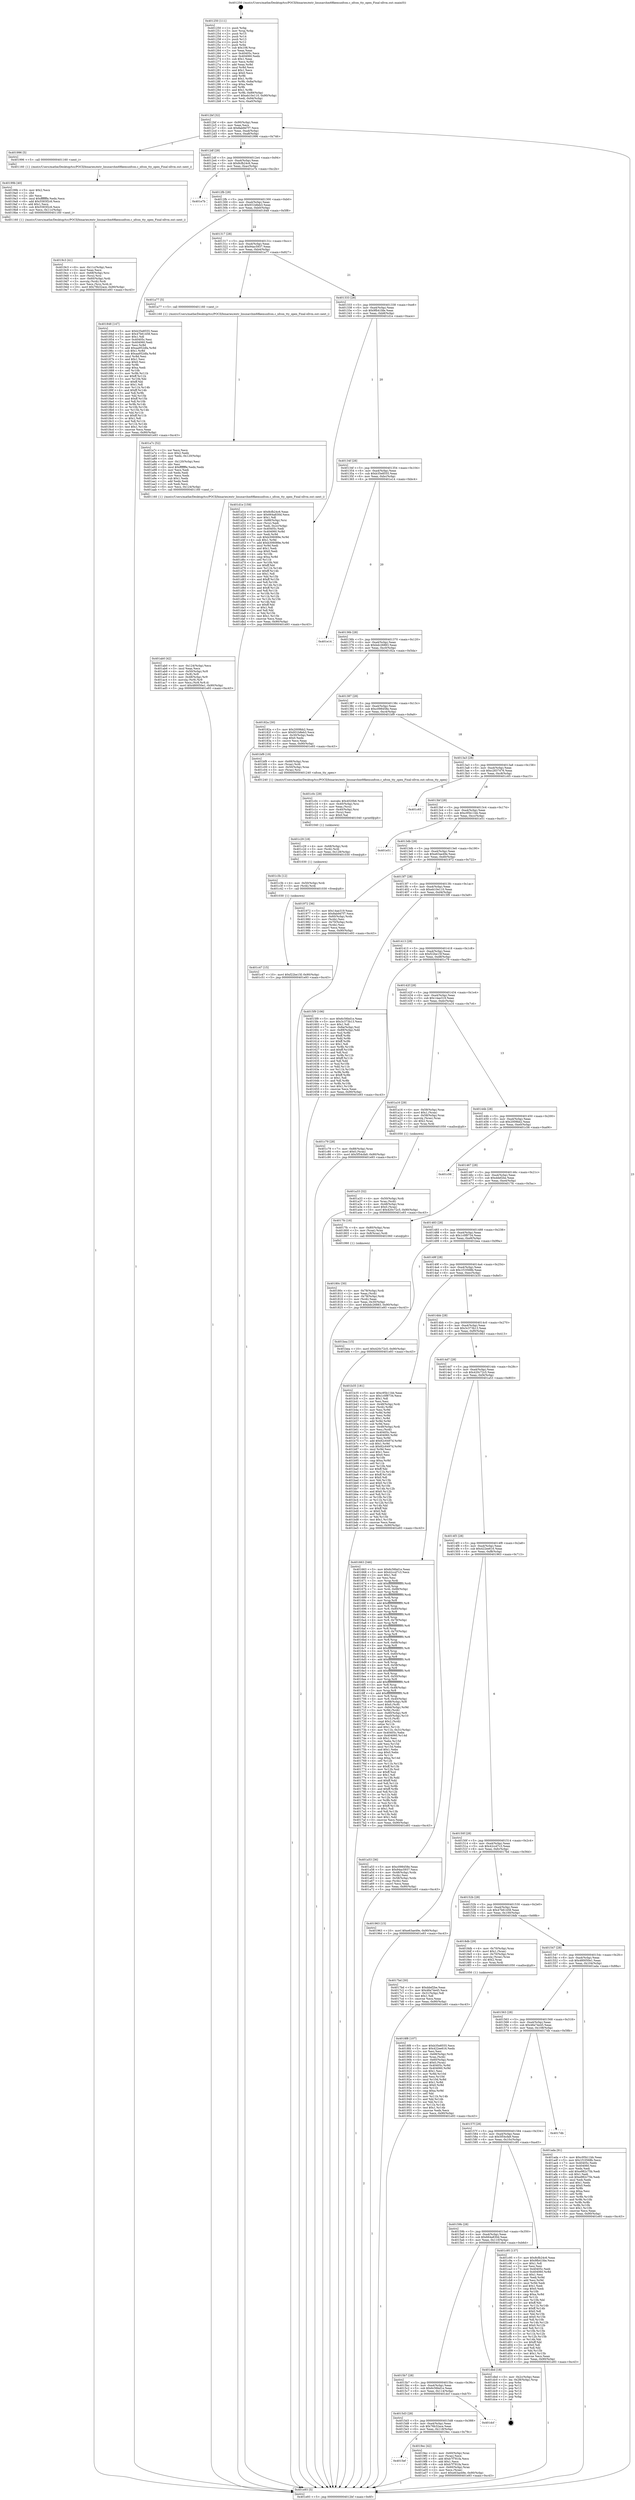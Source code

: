digraph "0x401250" {
  label = "0x401250 (/mnt/c/Users/mathe/Desktop/tcc/POCII/binaries/extr_linuxarchm68kemunfcon.c_nfcon_tty_open_Final-ollvm.out::main(0))"
  labelloc = "t"
  node[shape=record]

  Entry [label="",width=0.3,height=0.3,shape=circle,fillcolor=black,style=filled]
  "0x4012bf" [label="{
     0x4012bf [32]\l
     | [instrs]\l
     &nbsp;&nbsp;0x4012bf \<+6\>: mov -0x90(%rbp),%eax\l
     &nbsp;&nbsp;0x4012c5 \<+2\>: mov %eax,%ecx\l
     &nbsp;&nbsp;0x4012c7 \<+6\>: sub $0x8ab9d7f7,%ecx\l
     &nbsp;&nbsp;0x4012cd \<+6\>: mov %eax,-0xa4(%rbp)\l
     &nbsp;&nbsp;0x4012d3 \<+6\>: mov %ecx,-0xa8(%rbp)\l
     &nbsp;&nbsp;0x4012d9 \<+6\>: je 0000000000401996 \<main+0x746\>\l
  }"]
  "0x401996" [label="{
     0x401996 [5]\l
     | [instrs]\l
     &nbsp;&nbsp;0x401996 \<+5\>: call 0000000000401160 \<next_i\>\l
     | [calls]\l
     &nbsp;&nbsp;0x401160 \{1\} (/mnt/c/Users/mathe/Desktop/tcc/POCII/binaries/extr_linuxarchm68kemunfcon.c_nfcon_tty_open_Final-ollvm.out::next_i)\l
  }"]
  "0x4012df" [label="{
     0x4012df [28]\l
     | [instrs]\l
     &nbsp;&nbsp;0x4012df \<+5\>: jmp 00000000004012e4 \<main+0x94\>\l
     &nbsp;&nbsp;0x4012e4 \<+6\>: mov -0xa4(%rbp),%eax\l
     &nbsp;&nbsp;0x4012ea \<+5\>: sub $0x8cfb24c6,%eax\l
     &nbsp;&nbsp;0x4012ef \<+6\>: mov %eax,-0xac(%rbp)\l
     &nbsp;&nbsp;0x4012f5 \<+6\>: je 0000000000401e7b \<main+0xc2b\>\l
  }"]
  Exit [label="",width=0.3,height=0.3,shape=circle,fillcolor=black,style=filled,peripheries=2]
  "0x401e7b" [label="{
     0x401e7b\l
  }", style=dashed]
  "0x4012fb" [label="{
     0x4012fb [28]\l
     | [instrs]\l
     &nbsp;&nbsp;0x4012fb \<+5\>: jmp 0000000000401300 \<main+0xb0\>\l
     &nbsp;&nbsp;0x401300 \<+6\>: mov -0xa4(%rbp),%eax\l
     &nbsp;&nbsp;0x401306 \<+5\>: sub $0x931b8eb3,%eax\l
     &nbsp;&nbsp;0x40130b \<+6\>: mov %eax,-0xb0(%rbp)\l
     &nbsp;&nbsp;0x401311 \<+6\>: je 0000000000401848 \<main+0x5f8\>\l
  }"]
  "0x401c47" [label="{
     0x401c47 [15]\l
     | [instrs]\l
     &nbsp;&nbsp;0x401c47 \<+10\>: movl $0xf22be15f,-0x90(%rbp)\l
     &nbsp;&nbsp;0x401c51 \<+5\>: jmp 0000000000401e93 \<main+0xc43\>\l
  }"]
  "0x401848" [label="{
     0x401848 [147]\l
     | [instrs]\l
     &nbsp;&nbsp;0x401848 \<+5\>: mov $0xb35e8555,%eax\l
     &nbsp;&nbsp;0x40184d \<+5\>: mov $0x47b61458,%ecx\l
     &nbsp;&nbsp;0x401852 \<+2\>: mov $0x1,%dl\l
     &nbsp;&nbsp;0x401854 \<+7\>: mov 0x40405c,%esi\l
     &nbsp;&nbsp;0x40185b \<+7\>: mov 0x404060,%edi\l
     &nbsp;&nbsp;0x401862 \<+3\>: mov %esi,%r8d\l
     &nbsp;&nbsp;0x401865 \<+7\>: add $0xaa952dfa,%r8d\l
     &nbsp;&nbsp;0x40186c \<+4\>: sub $0x1,%r8d\l
     &nbsp;&nbsp;0x401870 \<+7\>: sub $0xaa952dfa,%r8d\l
     &nbsp;&nbsp;0x401877 \<+4\>: imul %r8d,%esi\l
     &nbsp;&nbsp;0x40187b \<+3\>: and $0x1,%esi\l
     &nbsp;&nbsp;0x40187e \<+3\>: cmp $0x0,%esi\l
     &nbsp;&nbsp;0x401881 \<+4\>: sete %r9b\l
     &nbsp;&nbsp;0x401885 \<+3\>: cmp $0xa,%edi\l
     &nbsp;&nbsp;0x401888 \<+4\>: setl %r10b\l
     &nbsp;&nbsp;0x40188c \<+3\>: mov %r9b,%r11b\l
     &nbsp;&nbsp;0x40188f \<+4\>: xor $0xff,%r11b\l
     &nbsp;&nbsp;0x401893 \<+3\>: mov %r10b,%bl\l
     &nbsp;&nbsp;0x401896 \<+3\>: xor $0xff,%bl\l
     &nbsp;&nbsp;0x401899 \<+3\>: xor $0x1,%dl\l
     &nbsp;&nbsp;0x40189c \<+3\>: mov %r11b,%r14b\l
     &nbsp;&nbsp;0x40189f \<+4\>: and $0xff,%r14b\l
     &nbsp;&nbsp;0x4018a3 \<+3\>: and %dl,%r9b\l
     &nbsp;&nbsp;0x4018a6 \<+3\>: mov %bl,%r15b\l
     &nbsp;&nbsp;0x4018a9 \<+4\>: and $0xff,%r15b\l
     &nbsp;&nbsp;0x4018ad \<+3\>: and %dl,%r10b\l
     &nbsp;&nbsp;0x4018b0 \<+3\>: or %r9b,%r14b\l
     &nbsp;&nbsp;0x4018b3 \<+3\>: or %r10b,%r15b\l
     &nbsp;&nbsp;0x4018b6 \<+3\>: xor %r15b,%r14b\l
     &nbsp;&nbsp;0x4018b9 \<+3\>: or %bl,%r11b\l
     &nbsp;&nbsp;0x4018bc \<+4\>: xor $0xff,%r11b\l
     &nbsp;&nbsp;0x4018c0 \<+3\>: or $0x1,%dl\l
     &nbsp;&nbsp;0x4018c3 \<+3\>: and %dl,%r11b\l
     &nbsp;&nbsp;0x4018c6 \<+3\>: or %r11b,%r14b\l
     &nbsp;&nbsp;0x4018c9 \<+4\>: test $0x1,%r14b\l
     &nbsp;&nbsp;0x4018cd \<+3\>: cmovne %ecx,%eax\l
     &nbsp;&nbsp;0x4018d0 \<+6\>: mov %eax,-0x90(%rbp)\l
     &nbsp;&nbsp;0x4018d6 \<+5\>: jmp 0000000000401e93 \<main+0xc43\>\l
  }"]
  "0x401317" [label="{
     0x401317 [28]\l
     | [instrs]\l
     &nbsp;&nbsp;0x401317 \<+5\>: jmp 000000000040131c \<main+0xcc\>\l
     &nbsp;&nbsp;0x40131c \<+6\>: mov -0xa4(%rbp),%eax\l
     &nbsp;&nbsp;0x401322 \<+5\>: sub $0x94ac5937,%eax\l
     &nbsp;&nbsp;0x401327 \<+6\>: mov %eax,-0xb4(%rbp)\l
     &nbsp;&nbsp;0x40132d \<+6\>: je 0000000000401a77 \<main+0x827\>\l
  }"]
  "0x401c3b" [label="{
     0x401c3b [12]\l
     | [instrs]\l
     &nbsp;&nbsp;0x401c3b \<+4\>: mov -0x50(%rbp),%rdi\l
     &nbsp;&nbsp;0x401c3f \<+3\>: mov (%rdi),%rdi\l
     &nbsp;&nbsp;0x401c42 \<+5\>: call 0000000000401030 \<free@plt\>\l
     | [calls]\l
     &nbsp;&nbsp;0x401030 \{1\} (unknown)\l
  }"]
  "0x401a77" [label="{
     0x401a77 [5]\l
     | [instrs]\l
     &nbsp;&nbsp;0x401a77 \<+5\>: call 0000000000401160 \<next_i\>\l
     | [calls]\l
     &nbsp;&nbsp;0x401160 \{1\} (/mnt/c/Users/mathe/Desktop/tcc/POCII/binaries/extr_linuxarchm68kemunfcon.c_nfcon_tty_open_Final-ollvm.out::next_i)\l
  }"]
  "0x401333" [label="{
     0x401333 [28]\l
     | [instrs]\l
     &nbsp;&nbsp;0x401333 \<+5\>: jmp 0000000000401338 \<main+0xe8\>\l
     &nbsp;&nbsp;0x401338 \<+6\>: mov -0xa4(%rbp),%eax\l
     &nbsp;&nbsp;0x40133e \<+5\>: sub $0x9fb41fde,%eax\l
     &nbsp;&nbsp;0x401343 \<+6\>: mov %eax,-0xb8(%rbp)\l
     &nbsp;&nbsp;0x401349 \<+6\>: je 0000000000401d1e \<main+0xace\>\l
  }"]
  "0x401c29" [label="{
     0x401c29 [18]\l
     | [instrs]\l
     &nbsp;&nbsp;0x401c29 \<+4\>: mov -0x68(%rbp),%rdi\l
     &nbsp;&nbsp;0x401c2d \<+3\>: mov (%rdi),%rdi\l
     &nbsp;&nbsp;0x401c30 \<+6\>: mov %eax,-0x128(%rbp)\l
     &nbsp;&nbsp;0x401c36 \<+5\>: call 0000000000401030 \<free@plt\>\l
     | [calls]\l
     &nbsp;&nbsp;0x401030 \{1\} (unknown)\l
  }"]
  "0x401d1e" [label="{
     0x401d1e [159]\l
     | [instrs]\l
     &nbsp;&nbsp;0x401d1e \<+5\>: mov $0x8cfb24c6,%eax\l
     &nbsp;&nbsp;0x401d23 \<+5\>: mov $0x664a830d,%ecx\l
     &nbsp;&nbsp;0x401d28 \<+2\>: mov $0x1,%dl\l
     &nbsp;&nbsp;0x401d2a \<+7\>: mov -0x88(%rbp),%rsi\l
     &nbsp;&nbsp;0x401d31 \<+2\>: mov (%rsi),%edi\l
     &nbsp;&nbsp;0x401d33 \<+3\>: mov %edi,-0x2c(%rbp)\l
     &nbsp;&nbsp;0x401d36 \<+7\>: mov 0x40405c,%edi\l
     &nbsp;&nbsp;0x401d3d \<+8\>: mov 0x404060,%r8d\l
     &nbsp;&nbsp;0x401d45 \<+3\>: mov %edi,%r9d\l
     &nbsp;&nbsp;0x401d48 \<+7\>: sub $0xb306089e,%r9d\l
     &nbsp;&nbsp;0x401d4f \<+4\>: sub $0x1,%r9d\l
     &nbsp;&nbsp;0x401d53 \<+7\>: add $0xb306089e,%r9d\l
     &nbsp;&nbsp;0x401d5a \<+4\>: imul %r9d,%edi\l
     &nbsp;&nbsp;0x401d5e \<+3\>: and $0x1,%edi\l
     &nbsp;&nbsp;0x401d61 \<+3\>: cmp $0x0,%edi\l
     &nbsp;&nbsp;0x401d64 \<+4\>: sete %r10b\l
     &nbsp;&nbsp;0x401d68 \<+4\>: cmp $0xa,%r8d\l
     &nbsp;&nbsp;0x401d6c \<+4\>: setl %r11b\l
     &nbsp;&nbsp;0x401d70 \<+3\>: mov %r10b,%bl\l
     &nbsp;&nbsp;0x401d73 \<+3\>: xor $0xff,%bl\l
     &nbsp;&nbsp;0x401d76 \<+3\>: mov %r11b,%r14b\l
     &nbsp;&nbsp;0x401d79 \<+4\>: xor $0xff,%r14b\l
     &nbsp;&nbsp;0x401d7d \<+3\>: xor $0x1,%dl\l
     &nbsp;&nbsp;0x401d80 \<+3\>: mov %bl,%r15b\l
     &nbsp;&nbsp;0x401d83 \<+4\>: and $0xff,%r15b\l
     &nbsp;&nbsp;0x401d87 \<+3\>: and %dl,%r10b\l
     &nbsp;&nbsp;0x401d8a \<+3\>: mov %r14b,%r12b\l
     &nbsp;&nbsp;0x401d8d \<+4\>: and $0xff,%r12b\l
     &nbsp;&nbsp;0x401d91 \<+3\>: and %dl,%r11b\l
     &nbsp;&nbsp;0x401d94 \<+3\>: or %r10b,%r15b\l
     &nbsp;&nbsp;0x401d97 \<+3\>: or %r11b,%r12b\l
     &nbsp;&nbsp;0x401d9a \<+3\>: xor %r12b,%r15b\l
     &nbsp;&nbsp;0x401d9d \<+3\>: or %r14b,%bl\l
     &nbsp;&nbsp;0x401da0 \<+3\>: xor $0xff,%bl\l
     &nbsp;&nbsp;0x401da3 \<+3\>: or $0x1,%dl\l
     &nbsp;&nbsp;0x401da6 \<+2\>: and %dl,%bl\l
     &nbsp;&nbsp;0x401da8 \<+3\>: or %bl,%r15b\l
     &nbsp;&nbsp;0x401dab \<+4\>: test $0x1,%r15b\l
     &nbsp;&nbsp;0x401daf \<+3\>: cmovne %ecx,%eax\l
     &nbsp;&nbsp;0x401db2 \<+6\>: mov %eax,-0x90(%rbp)\l
     &nbsp;&nbsp;0x401db8 \<+5\>: jmp 0000000000401e93 \<main+0xc43\>\l
  }"]
  "0x40134f" [label="{
     0x40134f [28]\l
     | [instrs]\l
     &nbsp;&nbsp;0x40134f \<+5\>: jmp 0000000000401354 \<main+0x104\>\l
     &nbsp;&nbsp;0x401354 \<+6\>: mov -0xa4(%rbp),%eax\l
     &nbsp;&nbsp;0x40135a \<+5\>: sub $0xb35e8555,%eax\l
     &nbsp;&nbsp;0x40135f \<+6\>: mov %eax,-0xbc(%rbp)\l
     &nbsp;&nbsp;0x401365 \<+6\>: je 0000000000401e14 \<main+0xbc4\>\l
  }"]
  "0x401c0c" [label="{
     0x401c0c [29]\l
     | [instrs]\l
     &nbsp;&nbsp;0x401c0c \<+10\>: movabs $0x4020b6,%rdi\l
     &nbsp;&nbsp;0x401c16 \<+4\>: mov -0x40(%rbp),%rsi\l
     &nbsp;&nbsp;0x401c1a \<+2\>: mov %eax,(%rsi)\l
     &nbsp;&nbsp;0x401c1c \<+4\>: mov -0x40(%rbp),%rsi\l
     &nbsp;&nbsp;0x401c20 \<+2\>: mov (%rsi),%esi\l
     &nbsp;&nbsp;0x401c22 \<+2\>: mov $0x0,%al\l
     &nbsp;&nbsp;0x401c24 \<+5\>: call 0000000000401040 \<printf@plt\>\l
     | [calls]\l
     &nbsp;&nbsp;0x401040 \{1\} (unknown)\l
  }"]
  "0x401e14" [label="{
     0x401e14\l
  }", style=dashed]
  "0x40136b" [label="{
     0x40136b [28]\l
     | [instrs]\l
     &nbsp;&nbsp;0x40136b \<+5\>: jmp 0000000000401370 \<main+0x120\>\l
     &nbsp;&nbsp;0x401370 \<+6\>: mov -0xa4(%rbp),%eax\l
     &nbsp;&nbsp;0x401376 \<+5\>: sub $0xbdc26883,%eax\l
     &nbsp;&nbsp;0x40137b \<+6\>: mov %eax,-0xc0(%rbp)\l
     &nbsp;&nbsp;0x401381 \<+6\>: je 000000000040182a \<main+0x5da\>\l
  }"]
  "0x401ab0" [label="{
     0x401ab0 [42]\l
     | [instrs]\l
     &nbsp;&nbsp;0x401ab0 \<+6\>: mov -0x124(%rbp),%ecx\l
     &nbsp;&nbsp;0x401ab6 \<+3\>: imul %eax,%ecx\l
     &nbsp;&nbsp;0x401ab9 \<+4\>: mov -0x50(%rbp),%r8\l
     &nbsp;&nbsp;0x401abd \<+3\>: mov (%r8),%r8\l
     &nbsp;&nbsp;0x401ac0 \<+4\>: mov -0x48(%rbp),%r9\l
     &nbsp;&nbsp;0x401ac4 \<+3\>: movslq (%r9),%r9\l
     &nbsp;&nbsp;0x401ac7 \<+4\>: mov %ecx,(%r8,%r9,4)\l
     &nbsp;&nbsp;0x401acb \<+10\>: movl $0x480050e1,-0x90(%rbp)\l
     &nbsp;&nbsp;0x401ad5 \<+5\>: jmp 0000000000401e93 \<main+0xc43\>\l
  }"]
  "0x40182a" [label="{
     0x40182a [30]\l
     | [instrs]\l
     &nbsp;&nbsp;0x40182a \<+5\>: mov $0x2009bb2,%eax\l
     &nbsp;&nbsp;0x40182f \<+5\>: mov $0x931b8eb3,%ecx\l
     &nbsp;&nbsp;0x401834 \<+3\>: mov -0x30(%rbp),%edx\l
     &nbsp;&nbsp;0x401837 \<+3\>: cmp $0x0,%edx\l
     &nbsp;&nbsp;0x40183a \<+3\>: cmove %ecx,%eax\l
     &nbsp;&nbsp;0x40183d \<+6\>: mov %eax,-0x90(%rbp)\l
     &nbsp;&nbsp;0x401843 \<+5\>: jmp 0000000000401e93 \<main+0xc43\>\l
  }"]
  "0x401387" [label="{
     0x401387 [28]\l
     | [instrs]\l
     &nbsp;&nbsp;0x401387 \<+5\>: jmp 000000000040138c \<main+0x13c\>\l
     &nbsp;&nbsp;0x40138c \<+6\>: mov -0xa4(%rbp),%eax\l
     &nbsp;&nbsp;0x401392 \<+5\>: sub $0xc098458e,%eax\l
     &nbsp;&nbsp;0x401397 \<+6\>: mov %eax,-0xc4(%rbp)\l
     &nbsp;&nbsp;0x40139d \<+6\>: je 0000000000401bf9 \<main+0x9a9\>\l
  }"]
  "0x401a7c" [label="{
     0x401a7c [52]\l
     | [instrs]\l
     &nbsp;&nbsp;0x401a7c \<+2\>: xor %ecx,%ecx\l
     &nbsp;&nbsp;0x401a7e \<+5\>: mov $0x2,%edx\l
     &nbsp;&nbsp;0x401a83 \<+6\>: mov %edx,-0x120(%rbp)\l
     &nbsp;&nbsp;0x401a89 \<+1\>: cltd\l
     &nbsp;&nbsp;0x401a8a \<+6\>: mov -0x120(%rbp),%esi\l
     &nbsp;&nbsp;0x401a90 \<+2\>: idiv %esi\l
     &nbsp;&nbsp;0x401a92 \<+6\>: imul $0xfffffffe,%edx,%edx\l
     &nbsp;&nbsp;0x401a98 \<+2\>: mov %ecx,%edi\l
     &nbsp;&nbsp;0x401a9a \<+2\>: sub %edx,%edi\l
     &nbsp;&nbsp;0x401a9c \<+2\>: mov %ecx,%edx\l
     &nbsp;&nbsp;0x401a9e \<+3\>: sub $0x1,%edx\l
     &nbsp;&nbsp;0x401aa1 \<+2\>: add %edx,%edi\l
     &nbsp;&nbsp;0x401aa3 \<+2\>: sub %edi,%ecx\l
     &nbsp;&nbsp;0x401aa5 \<+6\>: mov %ecx,-0x124(%rbp)\l
     &nbsp;&nbsp;0x401aab \<+5\>: call 0000000000401160 \<next_i\>\l
     | [calls]\l
     &nbsp;&nbsp;0x401160 \{1\} (/mnt/c/Users/mathe/Desktop/tcc/POCII/binaries/extr_linuxarchm68kemunfcon.c_nfcon_tty_open_Final-ollvm.out::next_i)\l
  }"]
  "0x401bf9" [label="{
     0x401bf9 [19]\l
     | [instrs]\l
     &nbsp;&nbsp;0x401bf9 \<+4\>: mov -0x68(%rbp),%rax\l
     &nbsp;&nbsp;0x401bfd \<+3\>: mov (%rax),%rdi\l
     &nbsp;&nbsp;0x401c00 \<+4\>: mov -0x50(%rbp),%rax\l
     &nbsp;&nbsp;0x401c04 \<+3\>: mov (%rax),%rsi\l
     &nbsp;&nbsp;0x401c07 \<+5\>: call 0000000000401240 \<nfcon_tty_open\>\l
     | [calls]\l
     &nbsp;&nbsp;0x401240 \{1\} (/mnt/c/Users/mathe/Desktop/tcc/POCII/binaries/extr_linuxarchm68kemunfcon.c_nfcon_tty_open_Final-ollvm.out::nfcon_tty_open)\l
  }"]
  "0x4013a3" [label="{
     0x4013a3 [28]\l
     | [instrs]\l
     &nbsp;&nbsp;0x4013a3 \<+5\>: jmp 00000000004013a8 \<main+0x158\>\l
     &nbsp;&nbsp;0x4013a8 \<+6\>: mov -0xa4(%rbp),%eax\l
     &nbsp;&nbsp;0x4013ae \<+5\>: sub $0xc2837476,%eax\l
     &nbsp;&nbsp;0x4013b3 \<+6\>: mov %eax,-0xc8(%rbp)\l
     &nbsp;&nbsp;0x4013b9 \<+6\>: je 0000000000401c65 \<main+0xa15\>\l
  }"]
  "0x401a33" [label="{
     0x401a33 [32]\l
     | [instrs]\l
     &nbsp;&nbsp;0x401a33 \<+4\>: mov -0x50(%rbp),%rdi\l
     &nbsp;&nbsp;0x401a37 \<+3\>: mov %rax,(%rdi)\l
     &nbsp;&nbsp;0x401a3a \<+4\>: mov -0x48(%rbp),%rax\l
     &nbsp;&nbsp;0x401a3e \<+6\>: movl $0x0,(%rax)\l
     &nbsp;&nbsp;0x401a44 \<+10\>: movl $0x420c72c5,-0x90(%rbp)\l
     &nbsp;&nbsp;0x401a4e \<+5\>: jmp 0000000000401e93 \<main+0xc43\>\l
  }"]
  "0x401c65" [label="{
     0x401c65\l
  }", style=dashed]
  "0x4013bf" [label="{
     0x4013bf [28]\l
     | [instrs]\l
     &nbsp;&nbsp;0x4013bf \<+5\>: jmp 00000000004013c4 \<main+0x174\>\l
     &nbsp;&nbsp;0x4013c4 \<+6\>: mov -0xa4(%rbp),%eax\l
     &nbsp;&nbsp;0x4013ca \<+5\>: sub $0xc95b11bb,%eax\l
     &nbsp;&nbsp;0x4013cf \<+6\>: mov %eax,-0xcc(%rbp)\l
     &nbsp;&nbsp;0x4013d5 \<+6\>: je 0000000000401e51 \<main+0xc01\>\l
  }"]
  "0x4015ef" [label="{
     0x4015ef\l
  }", style=dashed]
  "0x401e51" [label="{
     0x401e51\l
  }", style=dashed]
  "0x4013db" [label="{
     0x4013db [28]\l
     | [instrs]\l
     &nbsp;&nbsp;0x4013db \<+5\>: jmp 00000000004013e0 \<main+0x190\>\l
     &nbsp;&nbsp;0x4013e0 \<+6\>: mov -0xa4(%rbp),%eax\l
     &nbsp;&nbsp;0x4013e6 \<+5\>: sub $0xe63ae49e,%eax\l
     &nbsp;&nbsp;0x4013eb \<+6\>: mov %eax,-0xd0(%rbp)\l
     &nbsp;&nbsp;0x4013f1 \<+6\>: je 0000000000401972 \<main+0x722\>\l
  }"]
  "0x4019ec" [label="{
     0x4019ec [42]\l
     | [instrs]\l
     &nbsp;&nbsp;0x4019ec \<+4\>: mov -0x60(%rbp),%rax\l
     &nbsp;&nbsp;0x4019f0 \<+2\>: mov (%rax),%ecx\l
     &nbsp;&nbsp;0x4019f2 \<+6\>: add $0xb7f781fa,%ecx\l
     &nbsp;&nbsp;0x4019f8 \<+3\>: add $0x1,%ecx\l
     &nbsp;&nbsp;0x4019fb \<+6\>: sub $0xb7f781fa,%ecx\l
     &nbsp;&nbsp;0x401a01 \<+4\>: mov -0x60(%rbp),%rax\l
     &nbsp;&nbsp;0x401a05 \<+2\>: mov %ecx,(%rax)\l
     &nbsp;&nbsp;0x401a07 \<+10\>: movl $0xe63ae49e,-0x90(%rbp)\l
     &nbsp;&nbsp;0x401a11 \<+5\>: jmp 0000000000401e93 \<main+0xc43\>\l
  }"]
  "0x401972" [label="{
     0x401972 [36]\l
     | [instrs]\l
     &nbsp;&nbsp;0x401972 \<+5\>: mov $0x14ae319,%eax\l
     &nbsp;&nbsp;0x401977 \<+5\>: mov $0x8ab9d7f7,%ecx\l
     &nbsp;&nbsp;0x40197c \<+4\>: mov -0x60(%rbp),%rdx\l
     &nbsp;&nbsp;0x401980 \<+2\>: mov (%rdx),%esi\l
     &nbsp;&nbsp;0x401982 \<+4\>: mov -0x70(%rbp),%rdx\l
     &nbsp;&nbsp;0x401986 \<+2\>: cmp (%rdx),%esi\l
     &nbsp;&nbsp;0x401988 \<+3\>: cmovl %ecx,%eax\l
     &nbsp;&nbsp;0x40198b \<+6\>: mov %eax,-0x90(%rbp)\l
     &nbsp;&nbsp;0x401991 \<+5\>: jmp 0000000000401e93 \<main+0xc43\>\l
  }"]
  "0x4013f7" [label="{
     0x4013f7 [28]\l
     | [instrs]\l
     &nbsp;&nbsp;0x4013f7 \<+5\>: jmp 00000000004013fc \<main+0x1ac\>\l
     &nbsp;&nbsp;0x4013fc \<+6\>: mov -0xa4(%rbp),%eax\l
     &nbsp;&nbsp;0x401402 \<+5\>: sub $0xeb10e110,%eax\l
     &nbsp;&nbsp;0x401407 \<+6\>: mov %eax,-0xd4(%rbp)\l
     &nbsp;&nbsp;0x40140d \<+6\>: je 00000000004015f9 \<main+0x3a9\>\l
  }"]
  "0x4015d3" [label="{
     0x4015d3 [28]\l
     | [instrs]\l
     &nbsp;&nbsp;0x4015d3 \<+5\>: jmp 00000000004015d8 \<main+0x388\>\l
     &nbsp;&nbsp;0x4015d8 \<+6\>: mov -0xa4(%rbp),%eax\l
     &nbsp;&nbsp;0x4015de \<+5\>: sub $0x76b32ace,%eax\l
     &nbsp;&nbsp;0x4015e3 \<+6\>: mov %eax,-0x118(%rbp)\l
     &nbsp;&nbsp;0x4015e9 \<+6\>: je 00000000004019ec \<main+0x79c\>\l
  }"]
  "0x4015f9" [label="{
     0x4015f9 [106]\l
     | [instrs]\l
     &nbsp;&nbsp;0x4015f9 \<+5\>: mov $0x6c56bd1e,%eax\l
     &nbsp;&nbsp;0x4015fe \<+5\>: mov $0x3c373b13,%ecx\l
     &nbsp;&nbsp;0x401603 \<+2\>: mov $0x1,%dl\l
     &nbsp;&nbsp;0x401605 \<+7\>: mov -0x8a(%rbp),%sil\l
     &nbsp;&nbsp;0x40160c \<+7\>: mov -0x89(%rbp),%dil\l
     &nbsp;&nbsp;0x401613 \<+3\>: mov %sil,%r8b\l
     &nbsp;&nbsp;0x401616 \<+4\>: xor $0xff,%r8b\l
     &nbsp;&nbsp;0x40161a \<+3\>: mov %dil,%r9b\l
     &nbsp;&nbsp;0x40161d \<+4\>: xor $0xff,%r9b\l
     &nbsp;&nbsp;0x401621 \<+3\>: xor $0x1,%dl\l
     &nbsp;&nbsp;0x401624 \<+3\>: mov %r8b,%r10b\l
     &nbsp;&nbsp;0x401627 \<+4\>: and $0xff,%r10b\l
     &nbsp;&nbsp;0x40162b \<+3\>: and %dl,%sil\l
     &nbsp;&nbsp;0x40162e \<+3\>: mov %r9b,%r11b\l
     &nbsp;&nbsp;0x401631 \<+4\>: and $0xff,%r11b\l
     &nbsp;&nbsp;0x401635 \<+3\>: and %dl,%dil\l
     &nbsp;&nbsp;0x401638 \<+3\>: or %sil,%r10b\l
     &nbsp;&nbsp;0x40163b \<+3\>: or %dil,%r11b\l
     &nbsp;&nbsp;0x40163e \<+3\>: xor %r11b,%r10b\l
     &nbsp;&nbsp;0x401641 \<+3\>: or %r9b,%r8b\l
     &nbsp;&nbsp;0x401644 \<+4\>: xor $0xff,%r8b\l
     &nbsp;&nbsp;0x401648 \<+3\>: or $0x1,%dl\l
     &nbsp;&nbsp;0x40164b \<+3\>: and %dl,%r8b\l
     &nbsp;&nbsp;0x40164e \<+3\>: or %r8b,%r10b\l
     &nbsp;&nbsp;0x401651 \<+4\>: test $0x1,%r10b\l
     &nbsp;&nbsp;0x401655 \<+3\>: cmovne %ecx,%eax\l
     &nbsp;&nbsp;0x401658 \<+6\>: mov %eax,-0x90(%rbp)\l
     &nbsp;&nbsp;0x40165e \<+5\>: jmp 0000000000401e93 \<main+0xc43\>\l
  }"]
  "0x401413" [label="{
     0x401413 [28]\l
     | [instrs]\l
     &nbsp;&nbsp;0x401413 \<+5\>: jmp 0000000000401418 \<main+0x1c8\>\l
     &nbsp;&nbsp;0x401418 \<+6\>: mov -0xa4(%rbp),%eax\l
     &nbsp;&nbsp;0x40141e \<+5\>: sub $0xf22be15f,%eax\l
     &nbsp;&nbsp;0x401423 \<+6\>: mov %eax,-0xd8(%rbp)\l
     &nbsp;&nbsp;0x401429 \<+6\>: je 0000000000401c79 \<main+0xa29\>\l
  }"]
  "0x401e93" [label="{
     0x401e93 [5]\l
     | [instrs]\l
     &nbsp;&nbsp;0x401e93 \<+5\>: jmp 00000000004012bf \<main+0x6f\>\l
  }"]
  "0x401250" [label="{
     0x401250 [111]\l
     | [instrs]\l
     &nbsp;&nbsp;0x401250 \<+1\>: push %rbp\l
     &nbsp;&nbsp;0x401251 \<+3\>: mov %rsp,%rbp\l
     &nbsp;&nbsp;0x401254 \<+2\>: push %r15\l
     &nbsp;&nbsp;0x401256 \<+2\>: push %r14\l
     &nbsp;&nbsp;0x401258 \<+2\>: push %r13\l
     &nbsp;&nbsp;0x40125a \<+2\>: push %r12\l
     &nbsp;&nbsp;0x40125c \<+1\>: push %rbx\l
     &nbsp;&nbsp;0x40125d \<+7\>: sub $0x108,%rsp\l
     &nbsp;&nbsp;0x401264 \<+2\>: xor %eax,%eax\l
     &nbsp;&nbsp;0x401266 \<+7\>: mov 0x40405c,%ecx\l
     &nbsp;&nbsp;0x40126d \<+7\>: mov 0x404060,%edx\l
     &nbsp;&nbsp;0x401274 \<+3\>: sub $0x1,%eax\l
     &nbsp;&nbsp;0x401277 \<+3\>: mov %ecx,%r8d\l
     &nbsp;&nbsp;0x40127a \<+3\>: add %eax,%r8d\l
     &nbsp;&nbsp;0x40127d \<+4\>: imul %r8d,%ecx\l
     &nbsp;&nbsp;0x401281 \<+3\>: and $0x1,%ecx\l
     &nbsp;&nbsp;0x401284 \<+3\>: cmp $0x0,%ecx\l
     &nbsp;&nbsp;0x401287 \<+4\>: sete %r9b\l
     &nbsp;&nbsp;0x40128b \<+4\>: and $0x1,%r9b\l
     &nbsp;&nbsp;0x40128f \<+7\>: mov %r9b,-0x8a(%rbp)\l
     &nbsp;&nbsp;0x401296 \<+3\>: cmp $0xa,%edx\l
     &nbsp;&nbsp;0x401299 \<+4\>: setl %r9b\l
     &nbsp;&nbsp;0x40129d \<+4\>: and $0x1,%r9b\l
     &nbsp;&nbsp;0x4012a1 \<+7\>: mov %r9b,-0x89(%rbp)\l
     &nbsp;&nbsp;0x4012a8 \<+10\>: movl $0xeb10e110,-0x90(%rbp)\l
     &nbsp;&nbsp;0x4012b2 \<+6\>: mov %edi,-0x94(%rbp)\l
     &nbsp;&nbsp;0x4012b8 \<+7\>: mov %rsi,-0xa0(%rbp)\l
  }"]
  "0x401dcf" [label="{
     0x401dcf\l
  }", style=dashed]
  "0x401c79" [label="{
     0x401c79 [28]\l
     | [instrs]\l
     &nbsp;&nbsp;0x401c79 \<+7\>: mov -0x88(%rbp),%rax\l
     &nbsp;&nbsp;0x401c80 \<+6\>: movl $0x0,(%rax)\l
     &nbsp;&nbsp;0x401c86 \<+10\>: movl $0x5f54cfa9,-0x90(%rbp)\l
     &nbsp;&nbsp;0x401c90 \<+5\>: jmp 0000000000401e93 \<main+0xc43\>\l
  }"]
  "0x40142f" [label="{
     0x40142f [28]\l
     | [instrs]\l
     &nbsp;&nbsp;0x40142f \<+5\>: jmp 0000000000401434 \<main+0x1e4\>\l
     &nbsp;&nbsp;0x401434 \<+6\>: mov -0xa4(%rbp),%eax\l
     &nbsp;&nbsp;0x40143a \<+5\>: sub $0x14ae319,%eax\l
     &nbsp;&nbsp;0x40143f \<+6\>: mov %eax,-0xdc(%rbp)\l
     &nbsp;&nbsp;0x401445 \<+6\>: je 0000000000401a16 \<main+0x7c6\>\l
  }"]
  "0x4015b7" [label="{
     0x4015b7 [28]\l
     | [instrs]\l
     &nbsp;&nbsp;0x4015b7 \<+5\>: jmp 00000000004015bc \<main+0x36c\>\l
     &nbsp;&nbsp;0x4015bc \<+6\>: mov -0xa4(%rbp),%eax\l
     &nbsp;&nbsp;0x4015c2 \<+5\>: sub $0x6c56bd1e,%eax\l
     &nbsp;&nbsp;0x4015c7 \<+6\>: mov %eax,-0x114(%rbp)\l
     &nbsp;&nbsp;0x4015cd \<+6\>: je 0000000000401dcf \<main+0xb7f\>\l
  }"]
  "0x401a16" [label="{
     0x401a16 [29]\l
     | [instrs]\l
     &nbsp;&nbsp;0x401a16 \<+4\>: mov -0x58(%rbp),%rax\l
     &nbsp;&nbsp;0x401a1a \<+6\>: movl $0x1,(%rax)\l
     &nbsp;&nbsp;0x401a20 \<+4\>: mov -0x58(%rbp),%rax\l
     &nbsp;&nbsp;0x401a24 \<+3\>: movslq (%rax),%rax\l
     &nbsp;&nbsp;0x401a27 \<+4\>: shl $0x2,%rax\l
     &nbsp;&nbsp;0x401a2b \<+3\>: mov %rax,%rdi\l
     &nbsp;&nbsp;0x401a2e \<+5\>: call 0000000000401050 \<malloc@plt\>\l
     | [calls]\l
     &nbsp;&nbsp;0x401050 \{1\} (unknown)\l
  }"]
  "0x40144b" [label="{
     0x40144b [28]\l
     | [instrs]\l
     &nbsp;&nbsp;0x40144b \<+5\>: jmp 0000000000401450 \<main+0x200\>\l
     &nbsp;&nbsp;0x401450 \<+6\>: mov -0xa4(%rbp),%eax\l
     &nbsp;&nbsp;0x401456 \<+5\>: sub $0x2009bb2,%eax\l
     &nbsp;&nbsp;0x40145b \<+6\>: mov %eax,-0xe0(%rbp)\l
     &nbsp;&nbsp;0x401461 \<+6\>: je 0000000000401c56 \<main+0xa06\>\l
  }"]
  "0x401dbd" [label="{
     0x401dbd [18]\l
     | [instrs]\l
     &nbsp;&nbsp;0x401dbd \<+3\>: mov -0x2c(%rbp),%eax\l
     &nbsp;&nbsp;0x401dc0 \<+4\>: lea -0x28(%rbp),%rsp\l
     &nbsp;&nbsp;0x401dc4 \<+1\>: pop %rbx\l
     &nbsp;&nbsp;0x401dc5 \<+2\>: pop %r12\l
     &nbsp;&nbsp;0x401dc7 \<+2\>: pop %r13\l
     &nbsp;&nbsp;0x401dc9 \<+2\>: pop %r14\l
     &nbsp;&nbsp;0x401dcb \<+2\>: pop %r15\l
     &nbsp;&nbsp;0x401dcd \<+1\>: pop %rbp\l
     &nbsp;&nbsp;0x401dce \<+1\>: ret\l
  }"]
  "0x401c56" [label="{
     0x401c56\l
  }", style=dashed]
  "0x401467" [label="{
     0x401467 [28]\l
     | [instrs]\l
     &nbsp;&nbsp;0x401467 \<+5\>: jmp 000000000040146c \<main+0x21c\>\l
     &nbsp;&nbsp;0x40146c \<+6\>: mov -0xa4(%rbp),%eax\l
     &nbsp;&nbsp;0x401472 \<+5\>: sub $0xddef2be,%eax\l
     &nbsp;&nbsp;0x401477 \<+6\>: mov %eax,-0xe4(%rbp)\l
     &nbsp;&nbsp;0x40147d \<+6\>: je 00000000004017fc \<main+0x5ac\>\l
  }"]
  "0x40159b" [label="{
     0x40159b [28]\l
     | [instrs]\l
     &nbsp;&nbsp;0x40159b \<+5\>: jmp 00000000004015a0 \<main+0x350\>\l
     &nbsp;&nbsp;0x4015a0 \<+6\>: mov -0xa4(%rbp),%eax\l
     &nbsp;&nbsp;0x4015a6 \<+5\>: sub $0x664a830d,%eax\l
     &nbsp;&nbsp;0x4015ab \<+6\>: mov %eax,-0x110(%rbp)\l
     &nbsp;&nbsp;0x4015b1 \<+6\>: je 0000000000401dbd \<main+0xb6d\>\l
  }"]
  "0x4017fc" [label="{
     0x4017fc [16]\l
     | [instrs]\l
     &nbsp;&nbsp;0x4017fc \<+4\>: mov -0x80(%rbp),%rax\l
     &nbsp;&nbsp;0x401800 \<+3\>: mov (%rax),%rax\l
     &nbsp;&nbsp;0x401803 \<+4\>: mov 0x8(%rax),%rdi\l
     &nbsp;&nbsp;0x401807 \<+5\>: call 0000000000401060 \<atoi@plt\>\l
     | [calls]\l
     &nbsp;&nbsp;0x401060 \{1\} (unknown)\l
  }"]
  "0x401483" [label="{
     0x401483 [28]\l
     | [instrs]\l
     &nbsp;&nbsp;0x401483 \<+5\>: jmp 0000000000401488 \<main+0x238\>\l
     &nbsp;&nbsp;0x401488 \<+6\>: mov -0xa4(%rbp),%eax\l
     &nbsp;&nbsp;0x40148e \<+5\>: sub $0x1c0f8734,%eax\l
     &nbsp;&nbsp;0x401493 \<+6\>: mov %eax,-0xe8(%rbp)\l
     &nbsp;&nbsp;0x401499 \<+6\>: je 0000000000401bea \<main+0x99a\>\l
  }"]
  "0x401c95" [label="{
     0x401c95 [137]\l
     | [instrs]\l
     &nbsp;&nbsp;0x401c95 \<+5\>: mov $0x8cfb24c6,%eax\l
     &nbsp;&nbsp;0x401c9a \<+5\>: mov $0x9fb41fde,%ecx\l
     &nbsp;&nbsp;0x401c9f \<+2\>: mov $0x1,%dl\l
     &nbsp;&nbsp;0x401ca1 \<+2\>: xor %esi,%esi\l
     &nbsp;&nbsp;0x401ca3 \<+7\>: mov 0x40405c,%edi\l
     &nbsp;&nbsp;0x401caa \<+8\>: mov 0x404060,%r8d\l
     &nbsp;&nbsp;0x401cb2 \<+3\>: sub $0x1,%esi\l
     &nbsp;&nbsp;0x401cb5 \<+3\>: mov %edi,%r9d\l
     &nbsp;&nbsp;0x401cb8 \<+3\>: add %esi,%r9d\l
     &nbsp;&nbsp;0x401cbb \<+4\>: imul %r9d,%edi\l
     &nbsp;&nbsp;0x401cbf \<+3\>: and $0x1,%edi\l
     &nbsp;&nbsp;0x401cc2 \<+3\>: cmp $0x0,%edi\l
     &nbsp;&nbsp;0x401cc5 \<+4\>: sete %r10b\l
     &nbsp;&nbsp;0x401cc9 \<+4\>: cmp $0xa,%r8d\l
     &nbsp;&nbsp;0x401ccd \<+4\>: setl %r11b\l
     &nbsp;&nbsp;0x401cd1 \<+3\>: mov %r10b,%bl\l
     &nbsp;&nbsp;0x401cd4 \<+3\>: xor $0xff,%bl\l
     &nbsp;&nbsp;0x401cd7 \<+3\>: mov %r11b,%r14b\l
     &nbsp;&nbsp;0x401cda \<+4\>: xor $0xff,%r14b\l
     &nbsp;&nbsp;0x401cde \<+3\>: xor $0x0,%dl\l
     &nbsp;&nbsp;0x401ce1 \<+3\>: mov %bl,%r15b\l
     &nbsp;&nbsp;0x401ce4 \<+4\>: and $0x0,%r15b\l
     &nbsp;&nbsp;0x401ce8 \<+3\>: and %dl,%r10b\l
     &nbsp;&nbsp;0x401ceb \<+3\>: mov %r14b,%r12b\l
     &nbsp;&nbsp;0x401cee \<+4\>: and $0x0,%r12b\l
     &nbsp;&nbsp;0x401cf2 \<+3\>: and %dl,%r11b\l
     &nbsp;&nbsp;0x401cf5 \<+3\>: or %r10b,%r15b\l
     &nbsp;&nbsp;0x401cf8 \<+3\>: or %r11b,%r12b\l
     &nbsp;&nbsp;0x401cfb \<+3\>: xor %r12b,%r15b\l
     &nbsp;&nbsp;0x401cfe \<+3\>: or %r14b,%bl\l
     &nbsp;&nbsp;0x401d01 \<+3\>: xor $0xff,%bl\l
     &nbsp;&nbsp;0x401d04 \<+3\>: or $0x0,%dl\l
     &nbsp;&nbsp;0x401d07 \<+2\>: and %dl,%bl\l
     &nbsp;&nbsp;0x401d09 \<+3\>: or %bl,%r15b\l
     &nbsp;&nbsp;0x401d0c \<+4\>: test $0x1,%r15b\l
     &nbsp;&nbsp;0x401d10 \<+3\>: cmovne %ecx,%eax\l
     &nbsp;&nbsp;0x401d13 \<+6\>: mov %eax,-0x90(%rbp)\l
     &nbsp;&nbsp;0x401d19 \<+5\>: jmp 0000000000401e93 \<main+0xc43\>\l
  }"]
  "0x401bea" [label="{
     0x401bea [15]\l
     | [instrs]\l
     &nbsp;&nbsp;0x401bea \<+10\>: movl $0x420c72c5,-0x90(%rbp)\l
     &nbsp;&nbsp;0x401bf4 \<+5\>: jmp 0000000000401e93 \<main+0xc43\>\l
  }"]
  "0x40149f" [label="{
     0x40149f [28]\l
     | [instrs]\l
     &nbsp;&nbsp;0x40149f \<+5\>: jmp 00000000004014a4 \<main+0x254\>\l
     &nbsp;&nbsp;0x4014a4 \<+6\>: mov -0xa4(%rbp),%eax\l
     &nbsp;&nbsp;0x4014aa \<+5\>: sub $0x1f10568b,%eax\l
     &nbsp;&nbsp;0x4014af \<+6\>: mov %eax,-0xec(%rbp)\l
     &nbsp;&nbsp;0x4014b5 \<+6\>: je 0000000000401b35 \<main+0x8e5\>\l
  }"]
  "0x40157f" [label="{
     0x40157f [28]\l
     | [instrs]\l
     &nbsp;&nbsp;0x40157f \<+5\>: jmp 0000000000401584 \<main+0x334\>\l
     &nbsp;&nbsp;0x401584 \<+6\>: mov -0xa4(%rbp),%eax\l
     &nbsp;&nbsp;0x40158a \<+5\>: sub $0x5f54cfa9,%eax\l
     &nbsp;&nbsp;0x40158f \<+6\>: mov %eax,-0x10c(%rbp)\l
     &nbsp;&nbsp;0x401595 \<+6\>: je 0000000000401c95 \<main+0xa45\>\l
  }"]
  "0x401b35" [label="{
     0x401b35 [181]\l
     | [instrs]\l
     &nbsp;&nbsp;0x401b35 \<+5\>: mov $0xc95b11bb,%eax\l
     &nbsp;&nbsp;0x401b3a \<+5\>: mov $0x1c0f8734,%ecx\l
     &nbsp;&nbsp;0x401b3f \<+2\>: mov $0x1,%dl\l
     &nbsp;&nbsp;0x401b41 \<+2\>: xor %esi,%esi\l
     &nbsp;&nbsp;0x401b43 \<+4\>: mov -0x48(%rbp),%rdi\l
     &nbsp;&nbsp;0x401b47 \<+3\>: mov (%rdi),%r8d\l
     &nbsp;&nbsp;0x401b4a \<+3\>: mov %esi,%r9d\l
     &nbsp;&nbsp;0x401b4d \<+3\>: sub %r8d,%r9d\l
     &nbsp;&nbsp;0x401b50 \<+3\>: mov %esi,%r8d\l
     &nbsp;&nbsp;0x401b53 \<+4\>: sub $0x1,%r8d\l
     &nbsp;&nbsp;0x401b57 \<+3\>: add %r8d,%r9d\l
     &nbsp;&nbsp;0x401b5a \<+3\>: sub %r9d,%esi\l
     &nbsp;&nbsp;0x401b5d \<+4\>: mov -0x48(%rbp),%rdi\l
     &nbsp;&nbsp;0x401b61 \<+2\>: mov %esi,(%rdi)\l
     &nbsp;&nbsp;0x401b63 \<+7\>: mov 0x40405c,%esi\l
     &nbsp;&nbsp;0x401b6a \<+8\>: mov 0x404060,%r8d\l
     &nbsp;&nbsp;0x401b72 \<+3\>: mov %esi,%r9d\l
     &nbsp;&nbsp;0x401b75 \<+7\>: add $0x82c6497d,%r9d\l
     &nbsp;&nbsp;0x401b7c \<+4\>: sub $0x1,%r9d\l
     &nbsp;&nbsp;0x401b80 \<+7\>: sub $0x82c6497d,%r9d\l
     &nbsp;&nbsp;0x401b87 \<+4\>: imul %r9d,%esi\l
     &nbsp;&nbsp;0x401b8b \<+3\>: and $0x1,%esi\l
     &nbsp;&nbsp;0x401b8e \<+3\>: cmp $0x0,%esi\l
     &nbsp;&nbsp;0x401b91 \<+4\>: sete %r10b\l
     &nbsp;&nbsp;0x401b95 \<+4\>: cmp $0xa,%r8d\l
     &nbsp;&nbsp;0x401b99 \<+4\>: setl %r11b\l
     &nbsp;&nbsp;0x401b9d \<+3\>: mov %r10b,%bl\l
     &nbsp;&nbsp;0x401ba0 \<+3\>: xor $0xff,%bl\l
     &nbsp;&nbsp;0x401ba3 \<+3\>: mov %r11b,%r14b\l
     &nbsp;&nbsp;0x401ba6 \<+4\>: xor $0xff,%r14b\l
     &nbsp;&nbsp;0x401baa \<+3\>: xor $0x0,%dl\l
     &nbsp;&nbsp;0x401bad \<+3\>: mov %bl,%r15b\l
     &nbsp;&nbsp;0x401bb0 \<+4\>: and $0x0,%r15b\l
     &nbsp;&nbsp;0x401bb4 \<+3\>: and %dl,%r10b\l
     &nbsp;&nbsp;0x401bb7 \<+3\>: mov %r14b,%r12b\l
     &nbsp;&nbsp;0x401bba \<+4\>: and $0x0,%r12b\l
     &nbsp;&nbsp;0x401bbe \<+3\>: and %dl,%r11b\l
     &nbsp;&nbsp;0x401bc1 \<+3\>: or %r10b,%r15b\l
     &nbsp;&nbsp;0x401bc4 \<+3\>: or %r11b,%r12b\l
     &nbsp;&nbsp;0x401bc7 \<+3\>: xor %r12b,%r15b\l
     &nbsp;&nbsp;0x401bca \<+3\>: or %r14b,%bl\l
     &nbsp;&nbsp;0x401bcd \<+3\>: xor $0xff,%bl\l
     &nbsp;&nbsp;0x401bd0 \<+3\>: or $0x0,%dl\l
     &nbsp;&nbsp;0x401bd3 \<+2\>: and %dl,%bl\l
     &nbsp;&nbsp;0x401bd5 \<+3\>: or %bl,%r15b\l
     &nbsp;&nbsp;0x401bd8 \<+4\>: test $0x1,%r15b\l
     &nbsp;&nbsp;0x401bdc \<+3\>: cmovne %ecx,%eax\l
     &nbsp;&nbsp;0x401bdf \<+6\>: mov %eax,-0x90(%rbp)\l
     &nbsp;&nbsp;0x401be5 \<+5\>: jmp 0000000000401e93 \<main+0xc43\>\l
  }"]
  "0x4014bb" [label="{
     0x4014bb [28]\l
     | [instrs]\l
     &nbsp;&nbsp;0x4014bb \<+5\>: jmp 00000000004014c0 \<main+0x270\>\l
     &nbsp;&nbsp;0x4014c0 \<+6\>: mov -0xa4(%rbp),%eax\l
     &nbsp;&nbsp;0x4014c6 \<+5\>: sub $0x3c373b13,%eax\l
     &nbsp;&nbsp;0x4014cb \<+6\>: mov %eax,-0xf0(%rbp)\l
     &nbsp;&nbsp;0x4014d1 \<+6\>: je 0000000000401663 \<main+0x413\>\l
  }"]
  "0x4017db" [label="{
     0x4017db\l
  }", style=dashed]
  "0x401663" [label="{
     0x401663 [346]\l
     | [instrs]\l
     &nbsp;&nbsp;0x401663 \<+5\>: mov $0x6c56bd1e,%eax\l
     &nbsp;&nbsp;0x401668 \<+5\>: mov $0x42ccd7c3,%ecx\l
     &nbsp;&nbsp;0x40166d \<+2\>: mov $0x1,%dl\l
     &nbsp;&nbsp;0x40166f \<+2\>: xor %esi,%esi\l
     &nbsp;&nbsp;0x401671 \<+3\>: mov %rsp,%rdi\l
     &nbsp;&nbsp;0x401674 \<+4\>: add $0xfffffffffffffff0,%rdi\l
     &nbsp;&nbsp;0x401678 \<+3\>: mov %rdi,%rsp\l
     &nbsp;&nbsp;0x40167b \<+7\>: mov %rdi,-0x88(%rbp)\l
     &nbsp;&nbsp;0x401682 \<+3\>: mov %rsp,%rdi\l
     &nbsp;&nbsp;0x401685 \<+4\>: add $0xfffffffffffffff0,%rdi\l
     &nbsp;&nbsp;0x401689 \<+3\>: mov %rdi,%rsp\l
     &nbsp;&nbsp;0x40168c \<+3\>: mov %rsp,%r8\l
     &nbsp;&nbsp;0x40168f \<+4\>: add $0xfffffffffffffff0,%r8\l
     &nbsp;&nbsp;0x401693 \<+3\>: mov %r8,%rsp\l
     &nbsp;&nbsp;0x401696 \<+4\>: mov %r8,-0x80(%rbp)\l
     &nbsp;&nbsp;0x40169a \<+3\>: mov %rsp,%r8\l
     &nbsp;&nbsp;0x40169d \<+4\>: add $0xfffffffffffffff0,%r8\l
     &nbsp;&nbsp;0x4016a1 \<+3\>: mov %r8,%rsp\l
     &nbsp;&nbsp;0x4016a4 \<+4\>: mov %r8,-0x78(%rbp)\l
     &nbsp;&nbsp;0x4016a8 \<+3\>: mov %rsp,%r8\l
     &nbsp;&nbsp;0x4016ab \<+4\>: add $0xfffffffffffffff0,%r8\l
     &nbsp;&nbsp;0x4016af \<+3\>: mov %r8,%rsp\l
     &nbsp;&nbsp;0x4016b2 \<+4\>: mov %r8,-0x70(%rbp)\l
     &nbsp;&nbsp;0x4016b6 \<+3\>: mov %rsp,%r8\l
     &nbsp;&nbsp;0x4016b9 \<+4\>: add $0xfffffffffffffff0,%r8\l
     &nbsp;&nbsp;0x4016bd \<+3\>: mov %r8,%rsp\l
     &nbsp;&nbsp;0x4016c0 \<+4\>: mov %r8,-0x68(%rbp)\l
     &nbsp;&nbsp;0x4016c4 \<+3\>: mov %rsp,%r8\l
     &nbsp;&nbsp;0x4016c7 \<+4\>: add $0xfffffffffffffff0,%r8\l
     &nbsp;&nbsp;0x4016cb \<+3\>: mov %r8,%rsp\l
     &nbsp;&nbsp;0x4016ce \<+4\>: mov %r8,-0x60(%rbp)\l
     &nbsp;&nbsp;0x4016d2 \<+3\>: mov %rsp,%r8\l
     &nbsp;&nbsp;0x4016d5 \<+4\>: add $0xfffffffffffffff0,%r8\l
     &nbsp;&nbsp;0x4016d9 \<+3\>: mov %r8,%rsp\l
     &nbsp;&nbsp;0x4016dc \<+4\>: mov %r8,-0x58(%rbp)\l
     &nbsp;&nbsp;0x4016e0 \<+3\>: mov %rsp,%r8\l
     &nbsp;&nbsp;0x4016e3 \<+4\>: add $0xfffffffffffffff0,%r8\l
     &nbsp;&nbsp;0x4016e7 \<+3\>: mov %r8,%rsp\l
     &nbsp;&nbsp;0x4016ea \<+4\>: mov %r8,-0x50(%rbp)\l
     &nbsp;&nbsp;0x4016ee \<+3\>: mov %rsp,%r8\l
     &nbsp;&nbsp;0x4016f1 \<+4\>: add $0xfffffffffffffff0,%r8\l
     &nbsp;&nbsp;0x4016f5 \<+3\>: mov %r8,%rsp\l
     &nbsp;&nbsp;0x4016f8 \<+4\>: mov %r8,-0x48(%rbp)\l
     &nbsp;&nbsp;0x4016fc \<+3\>: mov %rsp,%r8\l
     &nbsp;&nbsp;0x4016ff \<+4\>: add $0xfffffffffffffff0,%r8\l
     &nbsp;&nbsp;0x401703 \<+3\>: mov %r8,%rsp\l
     &nbsp;&nbsp;0x401706 \<+4\>: mov %r8,-0x40(%rbp)\l
     &nbsp;&nbsp;0x40170a \<+7\>: mov -0x88(%rbp),%r8\l
     &nbsp;&nbsp;0x401711 \<+7\>: movl $0x0,(%r8)\l
     &nbsp;&nbsp;0x401718 \<+7\>: mov -0x94(%rbp),%r9d\l
     &nbsp;&nbsp;0x40171f \<+3\>: mov %r9d,(%rdi)\l
     &nbsp;&nbsp;0x401722 \<+4\>: mov -0x80(%rbp),%r8\l
     &nbsp;&nbsp;0x401726 \<+7\>: mov -0xa0(%rbp),%r10\l
     &nbsp;&nbsp;0x40172d \<+3\>: mov %r10,(%r8)\l
     &nbsp;&nbsp;0x401730 \<+3\>: cmpl $0x2,(%rdi)\l
     &nbsp;&nbsp;0x401733 \<+4\>: setne %r11b\l
     &nbsp;&nbsp;0x401737 \<+4\>: and $0x1,%r11b\l
     &nbsp;&nbsp;0x40173b \<+4\>: mov %r11b,-0x31(%rbp)\l
     &nbsp;&nbsp;0x40173f \<+7\>: mov 0x40405c,%ebx\l
     &nbsp;&nbsp;0x401746 \<+8\>: mov 0x404060,%r14d\l
     &nbsp;&nbsp;0x40174e \<+3\>: sub $0x1,%esi\l
     &nbsp;&nbsp;0x401751 \<+3\>: mov %ebx,%r15d\l
     &nbsp;&nbsp;0x401754 \<+3\>: add %esi,%r15d\l
     &nbsp;&nbsp;0x401757 \<+4\>: imul %r15d,%ebx\l
     &nbsp;&nbsp;0x40175b \<+3\>: and $0x1,%ebx\l
     &nbsp;&nbsp;0x40175e \<+3\>: cmp $0x0,%ebx\l
     &nbsp;&nbsp;0x401761 \<+4\>: sete %r11b\l
     &nbsp;&nbsp;0x401765 \<+4\>: cmp $0xa,%r14d\l
     &nbsp;&nbsp;0x401769 \<+4\>: setl %r12b\l
     &nbsp;&nbsp;0x40176d \<+3\>: mov %r11b,%r13b\l
     &nbsp;&nbsp;0x401770 \<+4\>: xor $0xff,%r13b\l
     &nbsp;&nbsp;0x401774 \<+3\>: mov %r12b,%sil\l
     &nbsp;&nbsp;0x401777 \<+4\>: xor $0xff,%sil\l
     &nbsp;&nbsp;0x40177b \<+3\>: xor $0x1,%dl\l
     &nbsp;&nbsp;0x40177e \<+3\>: mov %r13b,%dil\l
     &nbsp;&nbsp;0x401781 \<+4\>: and $0xff,%dil\l
     &nbsp;&nbsp;0x401785 \<+3\>: and %dl,%r11b\l
     &nbsp;&nbsp;0x401788 \<+3\>: mov %sil,%r8b\l
     &nbsp;&nbsp;0x40178b \<+4\>: and $0xff,%r8b\l
     &nbsp;&nbsp;0x40178f \<+3\>: and %dl,%r12b\l
     &nbsp;&nbsp;0x401792 \<+3\>: or %r11b,%dil\l
     &nbsp;&nbsp;0x401795 \<+3\>: or %r12b,%r8b\l
     &nbsp;&nbsp;0x401798 \<+3\>: xor %r8b,%dil\l
     &nbsp;&nbsp;0x40179b \<+3\>: or %sil,%r13b\l
     &nbsp;&nbsp;0x40179e \<+4\>: xor $0xff,%r13b\l
     &nbsp;&nbsp;0x4017a2 \<+3\>: or $0x1,%dl\l
     &nbsp;&nbsp;0x4017a5 \<+3\>: and %dl,%r13b\l
     &nbsp;&nbsp;0x4017a8 \<+3\>: or %r13b,%dil\l
     &nbsp;&nbsp;0x4017ab \<+4\>: test $0x1,%dil\l
     &nbsp;&nbsp;0x4017af \<+3\>: cmovne %ecx,%eax\l
     &nbsp;&nbsp;0x4017b2 \<+6\>: mov %eax,-0x90(%rbp)\l
     &nbsp;&nbsp;0x4017b8 \<+5\>: jmp 0000000000401e93 \<main+0xc43\>\l
  }"]
  "0x4014d7" [label="{
     0x4014d7 [28]\l
     | [instrs]\l
     &nbsp;&nbsp;0x4014d7 \<+5\>: jmp 00000000004014dc \<main+0x28c\>\l
     &nbsp;&nbsp;0x4014dc \<+6\>: mov -0xa4(%rbp),%eax\l
     &nbsp;&nbsp;0x4014e2 \<+5\>: sub $0x420c72c5,%eax\l
     &nbsp;&nbsp;0x4014e7 \<+6\>: mov %eax,-0xf4(%rbp)\l
     &nbsp;&nbsp;0x4014ed \<+6\>: je 0000000000401a53 \<main+0x803\>\l
  }"]
  "0x401563" [label="{
     0x401563 [28]\l
     | [instrs]\l
     &nbsp;&nbsp;0x401563 \<+5\>: jmp 0000000000401568 \<main+0x318\>\l
     &nbsp;&nbsp;0x401568 \<+6\>: mov -0xa4(%rbp),%eax\l
     &nbsp;&nbsp;0x40156e \<+5\>: sub $0x48a74e45,%eax\l
     &nbsp;&nbsp;0x401573 \<+6\>: mov %eax,-0x108(%rbp)\l
     &nbsp;&nbsp;0x401579 \<+6\>: je 00000000004017db \<main+0x58b\>\l
  }"]
  "0x401ada" [label="{
     0x401ada [91]\l
     | [instrs]\l
     &nbsp;&nbsp;0x401ada \<+5\>: mov $0xc95b11bb,%eax\l
     &nbsp;&nbsp;0x401adf \<+5\>: mov $0x1f10568b,%ecx\l
     &nbsp;&nbsp;0x401ae4 \<+7\>: mov 0x40405c,%edx\l
     &nbsp;&nbsp;0x401aeb \<+7\>: mov 0x404060,%esi\l
     &nbsp;&nbsp;0x401af2 \<+2\>: mov %edx,%edi\l
     &nbsp;&nbsp;0x401af4 \<+6\>: add $0xe982c75b,%edi\l
     &nbsp;&nbsp;0x401afa \<+3\>: sub $0x1,%edi\l
     &nbsp;&nbsp;0x401afd \<+6\>: sub $0xe982c75b,%edi\l
     &nbsp;&nbsp;0x401b03 \<+3\>: imul %edi,%edx\l
     &nbsp;&nbsp;0x401b06 \<+3\>: and $0x1,%edx\l
     &nbsp;&nbsp;0x401b09 \<+3\>: cmp $0x0,%edx\l
     &nbsp;&nbsp;0x401b0c \<+4\>: sete %r8b\l
     &nbsp;&nbsp;0x401b10 \<+3\>: cmp $0xa,%esi\l
     &nbsp;&nbsp;0x401b13 \<+4\>: setl %r9b\l
     &nbsp;&nbsp;0x401b17 \<+3\>: mov %r8b,%r10b\l
     &nbsp;&nbsp;0x401b1a \<+3\>: and %r9b,%r10b\l
     &nbsp;&nbsp;0x401b1d \<+3\>: xor %r9b,%r8b\l
     &nbsp;&nbsp;0x401b20 \<+3\>: or %r8b,%r10b\l
     &nbsp;&nbsp;0x401b23 \<+4\>: test $0x1,%r10b\l
     &nbsp;&nbsp;0x401b27 \<+3\>: cmovne %ecx,%eax\l
     &nbsp;&nbsp;0x401b2a \<+6\>: mov %eax,-0x90(%rbp)\l
     &nbsp;&nbsp;0x401b30 \<+5\>: jmp 0000000000401e93 \<main+0xc43\>\l
  }"]
  "0x401a53" [label="{
     0x401a53 [36]\l
     | [instrs]\l
     &nbsp;&nbsp;0x401a53 \<+5\>: mov $0xc098458e,%eax\l
     &nbsp;&nbsp;0x401a58 \<+5\>: mov $0x94ac5937,%ecx\l
     &nbsp;&nbsp;0x401a5d \<+4\>: mov -0x48(%rbp),%rdx\l
     &nbsp;&nbsp;0x401a61 \<+2\>: mov (%rdx),%esi\l
     &nbsp;&nbsp;0x401a63 \<+4\>: mov -0x58(%rbp),%rdx\l
     &nbsp;&nbsp;0x401a67 \<+2\>: cmp (%rdx),%esi\l
     &nbsp;&nbsp;0x401a69 \<+3\>: cmovl %ecx,%eax\l
     &nbsp;&nbsp;0x401a6c \<+6\>: mov %eax,-0x90(%rbp)\l
     &nbsp;&nbsp;0x401a72 \<+5\>: jmp 0000000000401e93 \<main+0xc43\>\l
  }"]
  "0x4014f3" [label="{
     0x4014f3 [28]\l
     | [instrs]\l
     &nbsp;&nbsp;0x4014f3 \<+5\>: jmp 00000000004014f8 \<main+0x2a8\>\l
     &nbsp;&nbsp;0x4014f8 \<+6\>: mov -0xa4(%rbp),%eax\l
     &nbsp;&nbsp;0x4014fe \<+5\>: sub $0x422ee616,%eax\l
     &nbsp;&nbsp;0x401503 \<+6\>: mov %eax,-0xf8(%rbp)\l
     &nbsp;&nbsp;0x401509 \<+6\>: je 0000000000401963 \<main+0x713\>\l
  }"]
  "0x4019c3" [label="{
     0x4019c3 [41]\l
     | [instrs]\l
     &nbsp;&nbsp;0x4019c3 \<+6\>: mov -0x11c(%rbp),%ecx\l
     &nbsp;&nbsp;0x4019c9 \<+3\>: imul %eax,%ecx\l
     &nbsp;&nbsp;0x4019cc \<+4\>: mov -0x68(%rbp),%rsi\l
     &nbsp;&nbsp;0x4019d0 \<+3\>: mov (%rsi),%rsi\l
     &nbsp;&nbsp;0x4019d3 \<+4\>: mov -0x60(%rbp),%rdi\l
     &nbsp;&nbsp;0x4019d7 \<+3\>: movslq (%rdi),%rdi\l
     &nbsp;&nbsp;0x4019da \<+3\>: mov %ecx,(%rsi,%rdi,4)\l
     &nbsp;&nbsp;0x4019dd \<+10\>: movl $0x76b32ace,-0x90(%rbp)\l
     &nbsp;&nbsp;0x4019e7 \<+5\>: jmp 0000000000401e93 \<main+0xc43\>\l
  }"]
  "0x401963" [label="{
     0x401963 [15]\l
     | [instrs]\l
     &nbsp;&nbsp;0x401963 \<+10\>: movl $0xe63ae49e,-0x90(%rbp)\l
     &nbsp;&nbsp;0x40196d \<+5\>: jmp 0000000000401e93 \<main+0xc43\>\l
  }"]
  "0x40150f" [label="{
     0x40150f [28]\l
     | [instrs]\l
     &nbsp;&nbsp;0x40150f \<+5\>: jmp 0000000000401514 \<main+0x2c4\>\l
     &nbsp;&nbsp;0x401514 \<+6\>: mov -0xa4(%rbp),%eax\l
     &nbsp;&nbsp;0x40151a \<+5\>: sub $0x42ccd7c3,%eax\l
     &nbsp;&nbsp;0x40151f \<+6\>: mov %eax,-0xfc(%rbp)\l
     &nbsp;&nbsp;0x401525 \<+6\>: je 00000000004017bd \<main+0x56d\>\l
  }"]
  "0x40199b" [label="{
     0x40199b [40]\l
     | [instrs]\l
     &nbsp;&nbsp;0x40199b \<+5\>: mov $0x2,%ecx\l
     &nbsp;&nbsp;0x4019a0 \<+1\>: cltd\l
     &nbsp;&nbsp;0x4019a1 \<+2\>: idiv %ecx\l
     &nbsp;&nbsp;0x4019a3 \<+6\>: imul $0xfffffffe,%edx,%ecx\l
     &nbsp;&nbsp;0x4019a9 \<+6\>: add $0x5583f2c6,%ecx\l
     &nbsp;&nbsp;0x4019af \<+3\>: add $0x1,%ecx\l
     &nbsp;&nbsp;0x4019b2 \<+6\>: sub $0x5583f2c6,%ecx\l
     &nbsp;&nbsp;0x4019b8 \<+6\>: mov %ecx,-0x11c(%rbp)\l
     &nbsp;&nbsp;0x4019be \<+5\>: call 0000000000401160 \<next_i\>\l
     | [calls]\l
     &nbsp;&nbsp;0x401160 \{1\} (/mnt/c/Users/mathe/Desktop/tcc/POCII/binaries/extr_linuxarchm68kemunfcon.c_nfcon_tty_open_Final-ollvm.out::next_i)\l
  }"]
  "0x4017bd" [label="{
     0x4017bd [30]\l
     | [instrs]\l
     &nbsp;&nbsp;0x4017bd \<+5\>: mov $0xddef2be,%eax\l
     &nbsp;&nbsp;0x4017c2 \<+5\>: mov $0x48a74e45,%ecx\l
     &nbsp;&nbsp;0x4017c7 \<+3\>: mov -0x31(%rbp),%dl\l
     &nbsp;&nbsp;0x4017ca \<+3\>: test $0x1,%dl\l
     &nbsp;&nbsp;0x4017cd \<+3\>: cmovne %ecx,%eax\l
     &nbsp;&nbsp;0x4017d0 \<+6\>: mov %eax,-0x90(%rbp)\l
     &nbsp;&nbsp;0x4017d6 \<+5\>: jmp 0000000000401e93 \<main+0xc43\>\l
  }"]
  "0x40152b" [label="{
     0x40152b [28]\l
     | [instrs]\l
     &nbsp;&nbsp;0x40152b \<+5\>: jmp 0000000000401530 \<main+0x2e0\>\l
     &nbsp;&nbsp;0x401530 \<+6\>: mov -0xa4(%rbp),%eax\l
     &nbsp;&nbsp;0x401536 \<+5\>: sub $0x47b61458,%eax\l
     &nbsp;&nbsp;0x40153b \<+6\>: mov %eax,-0x100(%rbp)\l
     &nbsp;&nbsp;0x401541 \<+6\>: je 00000000004018db \<main+0x68b\>\l
  }"]
  "0x40180c" [label="{
     0x40180c [30]\l
     | [instrs]\l
     &nbsp;&nbsp;0x40180c \<+4\>: mov -0x78(%rbp),%rdi\l
     &nbsp;&nbsp;0x401810 \<+2\>: mov %eax,(%rdi)\l
     &nbsp;&nbsp;0x401812 \<+4\>: mov -0x78(%rbp),%rdi\l
     &nbsp;&nbsp;0x401816 \<+2\>: mov (%rdi),%eax\l
     &nbsp;&nbsp;0x401818 \<+3\>: mov %eax,-0x30(%rbp)\l
     &nbsp;&nbsp;0x40181b \<+10\>: movl $0xbdc26883,-0x90(%rbp)\l
     &nbsp;&nbsp;0x401825 \<+5\>: jmp 0000000000401e93 \<main+0xc43\>\l
  }"]
  "0x4018f8" [label="{
     0x4018f8 [107]\l
     | [instrs]\l
     &nbsp;&nbsp;0x4018f8 \<+5\>: mov $0xb35e8555,%ecx\l
     &nbsp;&nbsp;0x4018fd \<+5\>: mov $0x422ee616,%edx\l
     &nbsp;&nbsp;0x401902 \<+2\>: xor %esi,%esi\l
     &nbsp;&nbsp;0x401904 \<+4\>: mov -0x68(%rbp),%rdi\l
     &nbsp;&nbsp;0x401908 \<+3\>: mov %rax,(%rdi)\l
     &nbsp;&nbsp;0x40190b \<+4\>: mov -0x60(%rbp),%rax\l
     &nbsp;&nbsp;0x40190f \<+6\>: movl $0x0,(%rax)\l
     &nbsp;&nbsp;0x401915 \<+8\>: mov 0x40405c,%r8d\l
     &nbsp;&nbsp;0x40191d \<+8\>: mov 0x404060,%r9d\l
     &nbsp;&nbsp;0x401925 \<+3\>: sub $0x1,%esi\l
     &nbsp;&nbsp;0x401928 \<+3\>: mov %r8d,%r10d\l
     &nbsp;&nbsp;0x40192b \<+3\>: add %esi,%r10d\l
     &nbsp;&nbsp;0x40192e \<+4\>: imul %r10d,%r8d\l
     &nbsp;&nbsp;0x401932 \<+4\>: and $0x1,%r8d\l
     &nbsp;&nbsp;0x401936 \<+4\>: cmp $0x0,%r8d\l
     &nbsp;&nbsp;0x40193a \<+4\>: sete %r11b\l
     &nbsp;&nbsp;0x40193e \<+4\>: cmp $0xa,%r9d\l
     &nbsp;&nbsp;0x401942 \<+3\>: setl %bl\l
     &nbsp;&nbsp;0x401945 \<+3\>: mov %r11b,%r14b\l
     &nbsp;&nbsp;0x401948 \<+3\>: and %bl,%r14b\l
     &nbsp;&nbsp;0x40194b \<+3\>: xor %bl,%r11b\l
     &nbsp;&nbsp;0x40194e \<+3\>: or %r11b,%r14b\l
     &nbsp;&nbsp;0x401951 \<+4\>: test $0x1,%r14b\l
     &nbsp;&nbsp;0x401955 \<+3\>: cmovne %edx,%ecx\l
     &nbsp;&nbsp;0x401958 \<+6\>: mov %ecx,-0x90(%rbp)\l
     &nbsp;&nbsp;0x40195e \<+5\>: jmp 0000000000401e93 \<main+0xc43\>\l
  }"]
  "0x4018db" [label="{
     0x4018db [29]\l
     | [instrs]\l
     &nbsp;&nbsp;0x4018db \<+4\>: mov -0x70(%rbp),%rax\l
     &nbsp;&nbsp;0x4018df \<+6\>: movl $0x1,(%rax)\l
     &nbsp;&nbsp;0x4018e5 \<+4\>: mov -0x70(%rbp),%rax\l
     &nbsp;&nbsp;0x4018e9 \<+3\>: movslq (%rax),%rax\l
     &nbsp;&nbsp;0x4018ec \<+4\>: shl $0x2,%rax\l
     &nbsp;&nbsp;0x4018f0 \<+3\>: mov %rax,%rdi\l
     &nbsp;&nbsp;0x4018f3 \<+5\>: call 0000000000401050 \<malloc@plt\>\l
     | [calls]\l
     &nbsp;&nbsp;0x401050 \{1\} (unknown)\l
  }"]
  "0x401547" [label="{
     0x401547 [28]\l
     | [instrs]\l
     &nbsp;&nbsp;0x401547 \<+5\>: jmp 000000000040154c \<main+0x2fc\>\l
     &nbsp;&nbsp;0x40154c \<+6\>: mov -0xa4(%rbp),%eax\l
     &nbsp;&nbsp;0x401552 \<+5\>: sub $0x480050e1,%eax\l
     &nbsp;&nbsp;0x401557 \<+6\>: mov %eax,-0x104(%rbp)\l
     &nbsp;&nbsp;0x40155d \<+6\>: je 0000000000401ada \<main+0x88a\>\l
  }"]
  Entry -> "0x401250" [label=" 1"]
  "0x4012bf" -> "0x401996" [label=" 1"]
  "0x4012bf" -> "0x4012df" [label=" 23"]
  "0x401dbd" -> Exit [label=" 1"]
  "0x4012df" -> "0x401e7b" [label=" 0"]
  "0x4012df" -> "0x4012fb" [label=" 23"]
  "0x401d1e" -> "0x401e93" [label=" 1"]
  "0x4012fb" -> "0x401848" [label=" 1"]
  "0x4012fb" -> "0x401317" [label=" 22"]
  "0x401c95" -> "0x401e93" [label=" 1"]
  "0x401317" -> "0x401a77" [label=" 1"]
  "0x401317" -> "0x401333" [label=" 21"]
  "0x401c79" -> "0x401e93" [label=" 1"]
  "0x401333" -> "0x401d1e" [label=" 1"]
  "0x401333" -> "0x40134f" [label=" 20"]
  "0x401c47" -> "0x401e93" [label=" 1"]
  "0x40134f" -> "0x401e14" [label=" 0"]
  "0x40134f" -> "0x40136b" [label=" 20"]
  "0x401c3b" -> "0x401c47" [label=" 1"]
  "0x40136b" -> "0x40182a" [label=" 1"]
  "0x40136b" -> "0x401387" [label=" 19"]
  "0x401c29" -> "0x401c3b" [label=" 1"]
  "0x401387" -> "0x401bf9" [label=" 1"]
  "0x401387" -> "0x4013a3" [label=" 18"]
  "0x401c0c" -> "0x401c29" [label=" 1"]
  "0x4013a3" -> "0x401c65" [label=" 0"]
  "0x4013a3" -> "0x4013bf" [label=" 18"]
  "0x401bf9" -> "0x401c0c" [label=" 1"]
  "0x4013bf" -> "0x401e51" [label=" 0"]
  "0x4013bf" -> "0x4013db" [label=" 18"]
  "0x401bea" -> "0x401e93" [label=" 1"]
  "0x4013db" -> "0x401972" [label=" 2"]
  "0x4013db" -> "0x4013f7" [label=" 16"]
  "0x401b35" -> "0x401e93" [label=" 1"]
  "0x4013f7" -> "0x4015f9" [label=" 1"]
  "0x4013f7" -> "0x401413" [label=" 15"]
  "0x4015f9" -> "0x401e93" [label=" 1"]
  "0x401250" -> "0x4012bf" [label=" 1"]
  "0x401e93" -> "0x4012bf" [label=" 23"]
  "0x401ab0" -> "0x401e93" [label=" 1"]
  "0x401413" -> "0x401c79" [label=" 1"]
  "0x401413" -> "0x40142f" [label=" 14"]
  "0x401a7c" -> "0x401ab0" [label=" 1"]
  "0x40142f" -> "0x401a16" [label=" 1"]
  "0x40142f" -> "0x40144b" [label=" 13"]
  "0x401a53" -> "0x401e93" [label=" 2"]
  "0x40144b" -> "0x401c56" [label=" 0"]
  "0x40144b" -> "0x401467" [label=" 13"]
  "0x401a33" -> "0x401e93" [label=" 1"]
  "0x401467" -> "0x4017fc" [label=" 1"]
  "0x401467" -> "0x401483" [label=" 12"]
  "0x4019ec" -> "0x401e93" [label=" 1"]
  "0x401483" -> "0x401bea" [label=" 1"]
  "0x401483" -> "0x40149f" [label=" 11"]
  "0x4015d3" -> "0x4015ef" [label=" 0"]
  "0x40149f" -> "0x401b35" [label=" 1"]
  "0x40149f" -> "0x4014bb" [label=" 10"]
  "0x401ada" -> "0x401e93" [label=" 1"]
  "0x4014bb" -> "0x401663" [label=" 1"]
  "0x4014bb" -> "0x4014d7" [label=" 9"]
  "0x4015b7" -> "0x4015d3" [label=" 1"]
  "0x401663" -> "0x401e93" [label=" 1"]
  "0x401a77" -> "0x401a7c" [label=" 1"]
  "0x4014d7" -> "0x401a53" [label=" 2"]
  "0x4014d7" -> "0x4014f3" [label=" 7"]
  "0x40159b" -> "0x4015b7" [label=" 1"]
  "0x4014f3" -> "0x401963" [label=" 1"]
  "0x4014f3" -> "0x40150f" [label=" 6"]
  "0x401a16" -> "0x401a33" [label=" 1"]
  "0x40150f" -> "0x4017bd" [label=" 1"]
  "0x40150f" -> "0x40152b" [label=" 5"]
  "0x4017bd" -> "0x401e93" [label=" 1"]
  "0x4017fc" -> "0x40180c" [label=" 1"]
  "0x40180c" -> "0x401e93" [label=" 1"]
  "0x40182a" -> "0x401e93" [label=" 1"]
  "0x401848" -> "0x401e93" [label=" 1"]
  "0x40157f" -> "0x40159b" [label=" 2"]
  "0x40152b" -> "0x4018db" [label=" 1"]
  "0x40152b" -> "0x401547" [label=" 4"]
  "0x4018db" -> "0x4018f8" [label=" 1"]
  "0x4018f8" -> "0x401e93" [label=" 1"]
  "0x401963" -> "0x401e93" [label=" 1"]
  "0x401972" -> "0x401e93" [label=" 2"]
  "0x401996" -> "0x40199b" [label=" 1"]
  "0x40199b" -> "0x4019c3" [label=" 1"]
  "0x4019c3" -> "0x401e93" [label=" 1"]
  "0x40159b" -> "0x401dbd" [label=" 1"]
  "0x401547" -> "0x401ada" [label=" 1"]
  "0x401547" -> "0x401563" [label=" 3"]
  "0x4015b7" -> "0x401dcf" [label=" 0"]
  "0x401563" -> "0x4017db" [label=" 0"]
  "0x401563" -> "0x40157f" [label=" 3"]
  "0x4015d3" -> "0x4019ec" [label=" 1"]
  "0x40157f" -> "0x401c95" [label=" 1"]
}
